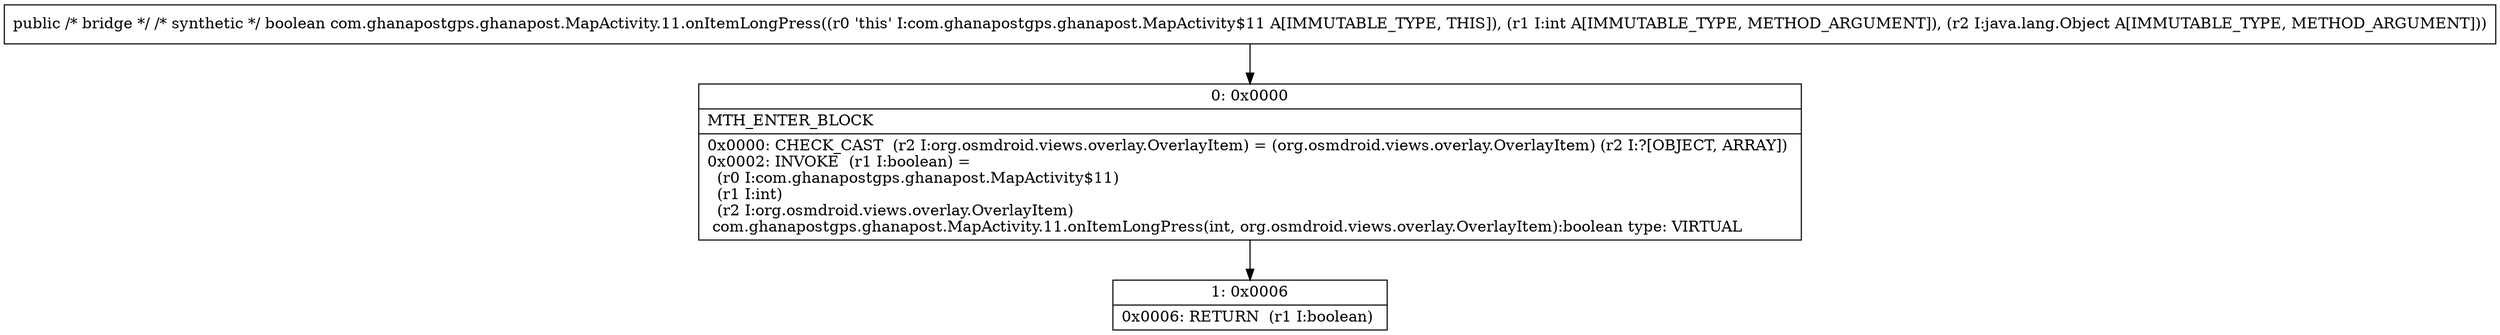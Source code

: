 digraph "CFG forcom.ghanapostgps.ghanapost.MapActivity.11.onItemLongPress(ILjava\/lang\/Object;)Z" {
Node_0 [shape=record,label="{0\:\ 0x0000|MTH_ENTER_BLOCK\l|0x0000: CHECK_CAST  (r2 I:org.osmdroid.views.overlay.OverlayItem) = (org.osmdroid.views.overlay.OverlayItem) (r2 I:?[OBJECT, ARRAY]) \l0x0002: INVOKE  (r1 I:boolean) = \l  (r0 I:com.ghanapostgps.ghanapost.MapActivity$11)\l  (r1 I:int)\l  (r2 I:org.osmdroid.views.overlay.OverlayItem)\l com.ghanapostgps.ghanapost.MapActivity.11.onItemLongPress(int, org.osmdroid.views.overlay.OverlayItem):boolean type: VIRTUAL \l}"];
Node_1 [shape=record,label="{1\:\ 0x0006|0x0006: RETURN  (r1 I:boolean) \l}"];
MethodNode[shape=record,label="{public \/* bridge *\/ \/* synthetic *\/ boolean com.ghanapostgps.ghanapost.MapActivity.11.onItemLongPress((r0 'this' I:com.ghanapostgps.ghanapost.MapActivity$11 A[IMMUTABLE_TYPE, THIS]), (r1 I:int A[IMMUTABLE_TYPE, METHOD_ARGUMENT]), (r2 I:java.lang.Object A[IMMUTABLE_TYPE, METHOD_ARGUMENT])) }"];
MethodNode -> Node_0;
Node_0 -> Node_1;
}

